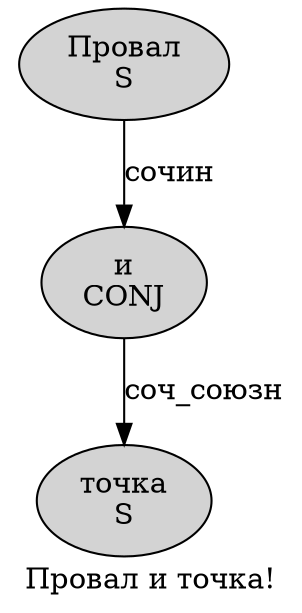 digraph SENTENCE_4831 {
	graph [label="Провал и точка!"]
	node [style=filled]
		0 [label="Провал
S" color="" fillcolor=lightgray penwidth=1 shape=ellipse]
		1 [label="и
CONJ" color="" fillcolor=lightgray penwidth=1 shape=ellipse]
		2 [label="точка
S" color="" fillcolor=lightgray penwidth=1 shape=ellipse]
			1 -> 2 [label="соч_союзн"]
			0 -> 1 [label="сочин"]
}